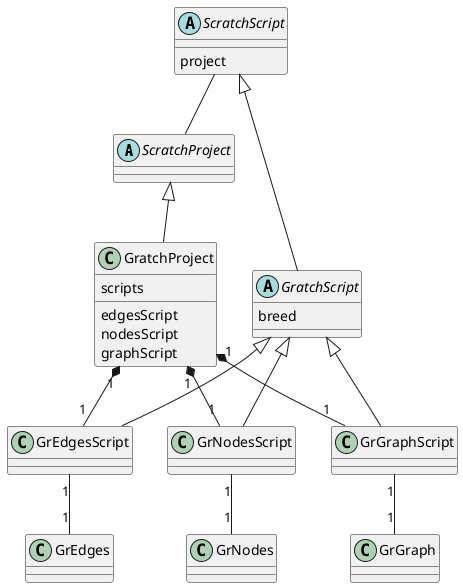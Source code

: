 @startuml
abstract class ScratchProject
class GratchProject {
  {field} scripts
  {method} edgesScript
  {method} nodesScript
  {method} graphScript
}

ScratchProject <|-- GratchProject

abstract class ScratchScript {
  {method} project
}
abstract class GratchScript {
  {field} breed
}

class GrEdgesScript
class GrNodesScript
class GrGraphScript

ScratchScript <|-- GratchScript
GratchScript <|-- GrEdgesScript
GratchScript <|-- GrNodesScript
GratchScript <|-- GrGraphScript

GrEdgesScript "1" -- "1" GrEdges
GrNodesScript "1" -- "1" GrNodes
GrGraphScript "1" -- "1" GrGraph

GratchProject "1" *-- "1" GrEdgesScript
GratchProject "1" *-- "1" GrNodesScript
GratchProject "1" *-- "1" GrGraphScript

ScratchScript -- ScratchProject

@enduml
